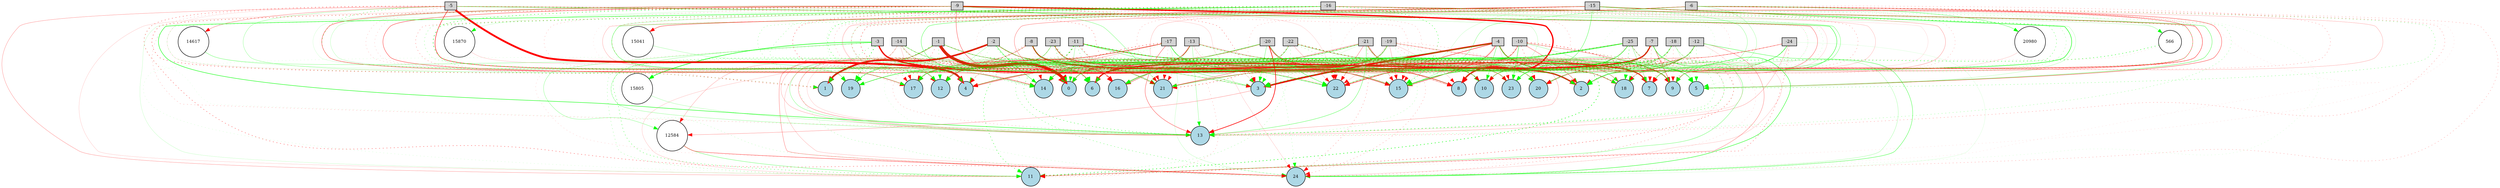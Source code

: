 digraph {
	node [fontsize=9 height=0.2 shape=circle width=0.2]
	-1 [fillcolor=lightgray shape=box style=filled]
	-2 [fillcolor=lightgray shape=box style=filled]
	-3 [fillcolor=lightgray shape=box style=filled]
	-4 [fillcolor=lightgray shape=box style=filled]
	-5 [fillcolor=lightgray shape=box style=filled]
	-6 [fillcolor=lightgray shape=box style=filled]
	-7 [fillcolor=lightgray shape=box style=filled]
	-8 [fillcolor=lightgray shape=box style=filled]
	-9 [fillcolor=lightgray shape=box style=filled]
	-10 [fillcolor=lightgray shape=box style=filled]
	-11 [fillcolor=lightgray shape=box style=filled]
	-12 [fillcolor=lightgray shape=box style=filled]
	-13 [fillcolor=lightgray shape=box style=filled]
	-14 [fillcolor=lightgray shape=box style=filled]
	-15 [fillcolor=lightgray shape=box style=filled]
	-16 [fillcolor=lightgray shape=box style=filled]
	-17 [fillcolor=lightgray shape=box style=filled]
	-18 [fillcolor=lightgray shape=box style=filled]
	-19 [fillcolor=lightgray shape=box style=filled]
	-20 [fillcolor=lightgray shape=box style=filled]
	-21 [fillcolor=lightgray shape=box style=filled]
	-22 [fillcolor=lightgray shape=box style=filled]
	-23 [fillcolor=lightgray shape=box style=filled]
	-24 [fillcolor=lightgray shape=box style=filled]
	-25 [fillcolor=lightgray shape=box style=filled]
	0 [fillcolor=lightblue style=filled]
	1 [fillcolor=lightblue style=filled]
	2 [fillcolor=lightblue style=filled]
	3 [fillcolor=lightblue style=filled]
	4 [fillcolor=lightblue style=filled]
	5 [fillcolor=lightblue style=filled]
	6 [fillcolor=lightblue style=filled]
	7 [fillcolor=lightblue style=filled]
	8 [fillcolor=lightblue style=filled]
	9 [fillcolor=lightblue style=filled]
	10 [fillcolor=lightblue style=filled]
	11 [fillcolor=lightblue style=filled]
	12 [fillcolor=lightblue style=filled]
	13 [fillcolor=lightblue style=filled]
	14 [fillcolor=lightblue style=filled]
	15 [fillcolor=lightblue style=filled]
	16 [fillcolor=lightblue style=filled]
	17 [fillcolor=lightblue style=filled]
	18 [fillcolor=lightblue style=filled]
	19 [fillcolor=lightblue style=filled]
	20 [fillcolor=lightblue style=filled]
	21 [fillcolor=lightblue style=filled]
	22 [fillcolor=lightblue style=filled]
	23 [fillcolor=lightblue style=filled]
	24 [fillcolor=lightblue style=filled]
	14617 [fillcolor=white style=filled]
	12584 [fillcolor=white style=filled]
	566 [fillcolor=white style=filled]
	15805 [fillcolor=white style=filled]
	15041 [fillcolor=white style=filled]
	20980 [fillcolor=white style=filled]
	15870 [fillcolor=white style=filled]
	-1 -> 0 [color=red penwidth=6.1 style=solid]
	-1 -> 1 [color=green penwidth=0.433939101528648 style=solid]
	-1 -> 3 [color=green penwidth=0.15453987027798688 style=solid]
	-1 -> 4 [color=red penwidth=0.332215933905765 style=solid]
	-1 -> 5 [color=green penwidth=0.29161696846141033 style=dotted]
	-1 -> 6 [color=green penwidth=0.5944533674322547 style=solid]
	-1 -> 7 [color=red penwidth=0.1569971817014933 style=dotted]
	-1 -> 8 [color=green penwidth=0.545632000282024 style=solid]
	-1 -> 10 [color=green penwidth=0.153612384805225 style=dotted]
	-1 -> 11 [color=green penwidth=0.3374758619982004 style=dotted]
	-1 -> 12 [color=green penwidth=0.47844393080443903 style=dotted]
	-1 -> 13 [color=green penwidth=0.3662077819852312 style=solid]
	-1 -> 14 [color=green penwidth=0.41733554635073244 style=dotted]
	-1 -> 15 [color=red penwidth=0.16351330756012283 style=solid]
	-1 -> 16 [color=red penwidth=0.3889166962676227 style=dotted]
	-1 -> 17 [color=red penwidth=0.4727024640188241 style=dotted]
	-1 -> 19 [color=green penwidth=0.9235466103020655 style=dotted]
	-1 -> 20 [color=red penwidth=0.11274895637388294 style=dotted]
	-1 -> 21 [color=red penwidth=0.2918855914825529 style=dotted]
	-1 -> 22 [color=red penwidth=0.11231206143905073 style=solid]
	-1 -> 23 [color=green penwidth=0.9340956892945421 style=dotted]
	-1 -> 24 [color=red penwidth=0.41354698007687984 style=solid]
	-2 -> 0 [color=green penwidth=0.21379037751729085 style=dotted]
	-2 -> 1 [color=red penwidth=3.4548892739288677 style=solid]
	-2 -> 2 [color=red penwidth=0.30616566768849585 style=solid]
	-2 -> 3 [color=green penwidth=0.20095978736307546 style=solid]
	-2 -> 4 [color=green penwidth=0.25553636203442537 style=dotted]
	-2 -> 5 [color=green penwidth=0.2721444380523957 style=dotted]
	-2 -> 6 [color=green penwidth=0.3803263646373076 style=dotted]
	-2 -> 7 [color=green penwidth=0.6487095762231064 style=dotted]
	-2 -> 8 [color=green penwidth=0.6764309670858192 style=solid]
	-2 -> 9 [color=red penwidth=0.8664096520909369 style=dotted]
	-2 -> 10 [color=green penwidth=0.40855855863245216 style=dotted]
	-2 -> 11 [color=green penwidth=0.6377062236881368 style=dotted]
	-2 -> 12 [color=green penwidth=0.2724926998441889 style=solid]
	-2 -> 13 [color=red penwidth=0.37313039110219415 style=solid]
	-2 -> 14 [color=green penwidth=0.6299533538127078 style=solid]
	-2 -> 15 [color=red penwidth=0.1046696516150612 style=solid]
	-2 -> 16 [color=green penwidth=0.36451595071349374 style=dotted]
	-2 -> 17 [color=green penwidth=0.39861359214428993 style=dotted]
	-2 -> 19 [color=green penwidth=0.2117302860741385 style=solid]
	-2 -> 20 [color=red penwidth=0.2195730225651097 style=dotted]
	-2 -> 21 [color=green penwidth=0.2946424667699322 style=solid]
	-2 -> 22 [color=green penwidth=0.2190690851641411 style=solid]
	-2 -> 23 [color=red penwidth=0.3955288793161291 style=solid]
	-2 -> 24 [color=red penwidth=0.21766126322668225 style=solid]
	-3 -> 0 [color=red penwidth=0.1591995779690374 style=solid]
	-3 -> 1 [color=green penwidth=0.5059750458652126 style=dotted]
	-3 -> 2 [color=red penwidth=2.7823286258101323 style=solid]
	-3 -> 3 [color=red penwidth=0.23489758817225265 style=dotted]
	-3 -> 4 [color=red penwidth=0.10651283225976609 style=solid]
	-3 -> 6 [color=red penwidth=0.256541070346668 style=dotted]
	-3 -> 7 [color=green penwidth=0.16731225560202334 style=solid]
	-3 -> 9 [color=red penwidth=0.1467848749722643 style=solid]
	-3 -> 10 [color=red penwidth=1.2627087489520095 style=dotted]
	-3 -> 11 [color=green penwidth=0.1387318955490442 style=dotted]
	-3 -> 12 [color=red penwidth=0.22115004407430486 style=solid]
	-3 -> 13 [color=green penwidth=0.32097140288440396 style=solid]
	-3 -> 14 [color=green penwidth=0.13576979864301647 style=solid]
	-3 -> 15 [color=red penwidth=0.5636281772033136 style=solid]
	-3 -> 16 [color=green penwidth=0.42496859082189187 style=dotted]
	-3 -> 17 [color=red penwidth=0.2364725516898516 style=dotted]
	-3 -> 18 [color=red penwidth=0.45119881581103827 style=dotted]
	-3 -> 19 [color=green penwidth=1.244786396369319 style=dotted]
	-3 -> 20 [color=red penwidth=0.28840188348243967 style=solid]
	-3 -> 21 [color=green penwidth=0.31535739305810695 style=dotted]
	-3 -> 22 [color=red penwidth=0.3545473285459093 style=dotted]
	-3 -> 23 [color=red penwidth=0.4762928494347981 style=dotted]
	-3 -> 24 [color=red penwidth=0.1694168022662601 style=dotted]
	-4 -> 0 [color=red penwidth=0.3399336136946237 style=dotted]
	-4 -> 1 [color=green penwidth=0.11077597377255205 style=dotted]
	-4 -> 2 [color=green penwidth=0.39494300465666876 style=dotted]
	-4 -> 3 [color=red penwidth=3.268385974770976 style=solid]
	-4 -> 4 [color=green penwidth=0.5158273168400269 style=solid]
	-4 -> 5 [color=red penwidth=0.1137250410205497 style=dotted]
	-4 -> 6 [color=green penwidth=0.15022576889029393 style=dotted]
	-4 -> 7 [color=green penwidth=0.12436653926367472 style=solid]
	-4 -> 8 [color=red penwidth=0.23891945912874665 style=solid]
	-4 -> 9 [color=green penwidth=1.4064852425338694 style=solid]
	-4 -> 10 [color=green penwidth=0.5186593252169743 style=solid]
	-4 -> 11 [color=green penwidth=1.1879982159200069 style=dotted]
	-4 -> 12 [color=red penwidth=0.3477849230658976 style=dotted]
	-4 -> 13 [color=red penwidth=0.28629767926386895 style=solid]
	-4 -> 15 [color=red penwidth=0.741466544072158 style=solid]
	-4 -> 18 [color=red penwidth=0.3831178719696283 style=solid]
	-4 -> 19 [color=red penwidth=0.5148433295290633 style=dotted]
	-4 -> 20 [color=green penwidth=0.26545198935418335 style=dotted]
	-4 -> 21 [color=green penwidth=0.3204423643766402 style=solid]
	-4 -> 22 [color=red penwidth=0.8059281689510616 style=solid]
	-4 -> 23 [color=red penwidth=0.1802045239026861 style=solid]
	-5 -> 0 [color=red penwidth=0.22698534042656673 style=dotted]
	-5 -> 2 [color=red penwidth=0.4799725619287567 style=solid]
	-5 -> 3 [color=red penwidth=0.16233460981687553 style=solid]
	-5 -> 4 [color=red penwidth=3.9824065453038524 style=solid]
	-5 -> 6 [color=red penwidth=0.9208258042164754 style=solid]
	-5 -> 7 [color=green penwidth=0.7437201390184328 style=solid]
	-5 -> 8 [color=green penwidth=0.20815482715057537 style=solid]
	-5 -> 10 [color=green penwidth=0.20747693775219062 style=dotted]
	-5 -> 11 [color=red penwidth=0.3136224640529191 style=solid]
	-5 -> 12 [color=green penwidth=0.6251959733935397 style=dotted]
	-5 -> 13 [color=red penwidth=0.26609703797044026 style=dotted]
	-5 -> 14 [color=red penwidth=0.20824428373400178 style=dotted]
	-5 -> 15 [color=red penwidth=0.29661286456490976 style=dotted]
	-5 -> 17 [color=green penwidth=0.30808036626859414 style=solid]
	-5 -> 18 [color=red penwidth=0.15881954413202498 style=solid]
	-5 -> 19 [color=red penwidth=0.10485047446623823 style=solid]
	-5 -> 20 [color=green penwidth=0.3166795268593009 style=dotted]
	-5 -> 21 [color=red penwidth=0.5011981781833724 style=dotted]
	-5 -> 24 [color=red penwidth=0.630338949014347 style=dotted]
	-6 -> 0 [color=green penwidth=0.10676590276246567 style=dotted]
	-6 -> 1 [color=red penwidth=0.4111151938786317 style=dotted]
	-6 -> 2 [color=red penwidth=0.5384587494779512 style=solid]
	-6 -> 4 [color=red penwidth=0.6915750106137817 style=dotted]
	-6 -> 5 [color=green penwidth=0.44829887654262535 style=dotted]
	-6 -> 6 [color=green penwidth=0.5433814250039657 style=solid]
	-6 -> 7 [color=red penwidth=0.34988373029487163 style=dotted]
	-6 -> 8 [color=green penwidth=0.1495242885176018 style=dotted]
	-6 -> 9 [color=red penwidth=0.24547269307754946 style=solid]
	-6 -> 10 [color=green penwidth=0.2577466319094751 style=solid]
	-6 -> 11 [color=red penwidth=0.12144828091306653 style=dotted]
	-6 -> 12 [color=red penwidth=0.19165934771099322 style=solid]
	-6 -> 13 [color=red penwidth=0.3575679226919276 style=dotted]
	-6 -> 15 [color=green penwidth=0.36088126256337927 style=solid]
	-6 -> 16 [color=red penwidth=0.42148803566027715 style=solid]
	-6 -> 17 [color=red penwidth=0.3061529522767853 style=dotted]
	-6 -> 18 [color=red penwidth=0.5049447804483206 style=dotted]
	-6 -> 19 [color=green penwidth=0.25354513020318664 style=dotted]
	-6 -> 20 [color=red penwidth=0.2638014135193121 style=dotted]
	-6 -> 21 [color=red penwidth=0.21330970914003888 style=solid]
	-6 -> 24 [color=red penwidth=0.3185404767275912 style=dotted]
	-7 -> 0 [color=green penwidth=0.26088627503828443 style=dotted]
	-7 -> 2 [color=green penwidth=0.23641412648350915 style=dotted]
	-7 -> 3 [color=green penwidth=0.4984644275778788 style=dotted]
	-7 -> 5 [color=green penwidth=0.19003797110412343 style=dotted]
	-7 -> 6 [color=red penwidth=2.5653148125408287 style=solid]
	-7 -> 7 [color=red penwidth=0.3501848642412497 style=dotted]
	-7 -> 8 [color=red penwidth=0.17125105364505533 style=dotted]
	-7 -> 9 [color=red penwidth=0.6709487581483005 style=solid]
	-7 -> 10 [color=green penwidth=0.46935638410211644 style=dotted]
	-7 -> 11 [color=green penwidth=0.4370179019999013 style=solid]
	-7 -> 12 [color=green penwidth=0.47929685715188985 style=solid]
	-7 -> 14 [color=green penwidth=0.3595617501117845 style=dotted]
	-7 -> 15 [color=green penwidth=0.6054041949499186 style=solid]
	-7 -> 16 [color=red penwidth=0.8099493632634702 style=solid]
	-7 -> 17 [color=green penwidth=0.3192489339614869 style=solid]
	-7 -> 18 [color=green penwidth=0.3393090741741188 style=dotted]
	-7 -> 20 [color=red penwidth=0.41311171867488616 style=dotted]
	-7 -> 21 [color=green penwidth=0.15665711273934524 style=solid]
	-7 -> 23 [color=red penwidth=0.43610995793357 style=solid]
	-7 -> 24 [color=green penwidth=0.7737905293713654 style=solid]
	-8 -> 0 [color=green penwidth=0.10309736712998706 style=dotted]
	-8 -> 1 [color=red penwidth=0.8654761340113833 style=dotted]
	-8 -> 2 [color=green penwidth=0.2631188608301993 style=solid]
	-8 -> 3 [color=green penwidth=0.2525831889348407 style=dotted]
	-8 -> 4 [color=red penwidth=0.36781703873775207 style=dotted]
	-8 -> 6 [color=red penwidth=0.1135539657394002 style=dotted]
	-8 -> 7 [color=red penwidth=2.1370562474209653 style=solid]
	-8 -> 8 [color=green penwidth=0.15758873196188578 style=dotted]
	-8 -> 9 [color=green penwidth=0.14979481040428583 style=dotted]
	-8 -> 11 [color=red penwidth=0.18148060408061206 style=solid]
	-8 -> 12 [color=green penwidth=0.20240302986184577 style=dotted]
	-8 -> 13 [color=red penwidth=0.16119762169307392 style=solid]
	-8 -> 14 [color=red penwidth=0.18142867692762105 style=dotted]
	-8 -> 15 [color=green penwidth=0.2609959156503505 style=solid]
	-8 -> 16 [color=green penwidth=0.25412313858693836 style=dotted]
	-8 -> 17 [color=red penwidth=0.18474107450492072 style=solid]
	-8 -> 18 [color=green penwidth=0.29341716580139376 style=solid]
	-8 -> 19 [color=red penwidth=0.17202551664659416 style=dotted]
	-8 -> 20 [color=green penwidth=0.2432845368439446 style=solid]
	-8 -> 21 [color=green penwidth=0.2931715173021373 style=dotted]
	-8 -> 22 [color=red penwidth=0.15722159050066226 style=solid]
	-8 -> 23 [color=green penwidth=0.37952327033489885 style=solid]
	-8 -> 24 [color=green penwidth=0.31156547162551573 style=dotted]
	-9 -> 0 [color=green penwidth=0.9664649624333908 style=dotted]
	-9 -> 1 [color=red penwidth=0.7338496036785833 style=dotted]
	-9 -> 3 [color=red penwidth=0.5441275287742899 style=dotted]
	-9 -> 4 [color=red penwidth=0.26143594322122476 style=dotted]
	-9 -> 5 [color=green penwidth=0.2130990814409579 style=solid]
	-9 -> 6 [color=green penwidth=0.14358633609071003 style=dotted]
	-9 -> 7 [color=green penwidth=0.419184836865267 style=dotted]
	-9 -> 8 [color=red penwidth=2.7011245821204266 style=solid]
	-9 -> 9 [color=green penwidth=0.18707000717102243 style=dotted]
	-9 -> 11 [color=red penwidth=0.1570224889107057 style=solid]
	-9 -> 12 [color=green penwidth=0.20329357432847245 style=solid]
	-9 -> 13 [color=green penwidth=0.10363418067504859 style=dotted]
	-9 -> 14 [color=red penwidth=0.6244633950861825 style=solid]
	-9 -> 15 [color=red penwidth=0.26465604050239333 style=dotted]
	-9 -> 16 [color=red penwidth=0.5667938695583716 style=solid]
	-9 -> 17 [color=red penwidth=0.6139895940757459 style=solid]
	-9 -> 18 [color=red penwidth=0.11934558839968652 style=solid]
	-9 -> 19 [color=green penwidth=0.1198483513632322 style=solid]
	-9 -> 20 [color=green penwidth=0.4158772870315065 style=solid]
	-9 -> 21 [color=green penwidth=0.39158570713211627 style=solid]
	-9 -> 22 [color=red penwidth=0.1380980757047174 style=solid]
	-9 -> 23 [color=red penwidth=0.17500701816241598 style=dotted]
	-10 -> 0 [color=green penwidth=0.37188451873299155 style=dotted]
	-10 -> 2 [color=red penwidth=0.4859664773994896 style=solid]
	-10 -> 3 [color=green penwidth=0.12314251616805248 style=solid]
	-10 -> 4 [color=red penwidth=0.4083890694610557 style=solid]
	-10 -> 6 [color=green penwidth=0.46268308000500524 style=dotted]
	-10 -> 7 [color=red penwidth=0.9830669021392416 style=dotted]
	-10 -> 8 [color=red penwidth=0.24709979604305254 style=dotted]
	-10 -> 9 [color=red penwidth=0.4430580061810978 style=solid]
	-10 -> 10 [color=red penwidth=0.26195305982566053 style=dotted]
	-10 -> 12 [color=red penwidth=0.11556991637768772 style=solid]
	-10 -> 13 [color=green penwidth=0.4850801903237367 style=dotted]
	-10 -> 15 [color=red penwidth=0.12987948917975914 style=dotted]
	-10 -> 16 [color=green penwidth=0.15059605487861255 style=solid]
	-10 -> 18 [color=green penwidth=0.300786504949975 style=solid]
	-10 -> 19 [color=green penwidth=0.3275770983575065 style=dotted]
	-10 -> 20 [color=red penwidth=0.5520535489035469 style=dotted]
	-10 -> 21 [color=red penwidth=0.4696116326180877 style=solid]
	-10 -> 22 [color=red penwidth=0.6347801711067577 style=dotted]
	-10 -> 23 [color=green penwidth=0.6676349040638397 style=solid]
	-10 -> 24 [color=red penwidth=0.3694657259676164 style=dotted]
	-11 -> 0 [color=green penwidth=0.3340499786346245 style=solid]
	-11 -> 1 [color=red penwidth=0.4737937073262207 style=dotted]
	-11 -> 2 [color=red penwidth=0.15698505974658372 style=dotted]
	-11 -> 3 [color=green penwidth=0.45073128087301306 style=solid]
	-11 -> 4 [color=green penwidth=0.3694881958702607 style=dotted]
	-11 -> 5 [color=green penwidth=0.7318138155729615 style=solid]
	-11 -> 6 [color=green penwidth=0.601391623878076 style=dotted]
	-11 -> 7 [color=green penwidth=0.8149150881908233 style=solid]
	-11 -> 8 [color=red penwidth=0.33145684656114816 style=dotted]
	-11 -> 9 [color=green penwidth=0.30781863232054374 style=dotted]
	-11 -> 11 [color=green penwidth=0.7739292598889239 style=dotted]
	-11 -> 12 [color=green penwidth=0.13165352309023043 style=solid]
	-11 -> 13 [color=green penwidth=0.7327522866359003 style=dotted]
	-11 -> 14 [color=green penwidth=0.5185857505832334 style=dotted]
	-11 -> 15 [color=green penwidth=0.46074605172327354 style=solid]
	-11 -> 16 [color=red penwidth=0.9313376739666843 style=dotted]
	-11 -> 17 [color=red penwidth=0.19167529105576797 style=dotted]
	-11 -> 18 [color=red penwidth=1.2899407704495 style=dotted]
	-11 -> 19 [color=red penwidth=0.10745564807985566 style=dotted]
	-11 -> 20 [color=green penwidth=0.1951784439809689 style=dotted]
	-11 -> 21 [color=green penwidth=0.18650887896149998 style=solid]
	-11 -> 22 [color=green penwidth=0.4740475361711667 style=dotted]
	-11 -> 23 [color=red penwidth=0.5676675578257204 style=dotted]
	-11 -> 24 [color=green penwidth=0.5193648188524547 style=dotted]
	-12 -> 0 [color=red penwidth=0.876057136200101 style=dotted]
	-12 -> 2 [color=red penwidth=0.11140751538395044 style=solid]
	-12 -> 3 [color=red penwidth=0.383650776381269 style=dotted]
	-12 -> 5 [color=green penwidth=0.3842179282861322 style=dotted]
	-12 -> 6 [color=red penwidth=0.18294291379844374 style=solid]
	-12 -> 7 [color=red penwidth=0.15614288548960886 style=dotted]
	-12 -> 8 [color=red penwidth=0.34743889444827836 style=solid]
	-12 -> 9 [color=green penwidth=0.6686146508564089 style=dotted]
	-12 -> 10 [color=red penwidth=0.7310062650101963 style=solid]
	-12 -> 11 [color=red penwidth=0.3766932271516885 style=solid]
	-12 -> 12 [color=green penwidth=0.3180179830864909 style=solid]
	-12 -> 13 [color=red penwidth=0.1468493281938628 style=solid]
	-12 -> 14 [color=green penwidth=0.13787045201369647 style=dotted]
	-12 -> 15 [color=green penwidth=0.10682387219348206 style=dotted]
	-12 -> 16 [color=red penwidth=0.27050451807686327 style=dotted]
	-12 -> 17 [color=green penwidth=0.384866848015742 style=dotted]
	-12 -> 18 [color=green penwidth=0.31918820136890225 style=dotted]
	-12 -> 20 [color=green penwidth=0.49634640575719013 style=solid]
	-12 -> 21 [color=red penwidth=0.24195577072597416 style=solid]
	-12 -> 22 [color=green penwidth=0.5438073167905052 style=solid]
	-12 -> 23 [color=red penwidth=0.16364771926077631 style=dotted]
	-12 -> 24 [color=green penwidth=0.5860037707749168 style=solid]
	-13 -> 0 [color=red penwidth=0.4521684882032916 style=solid]
	-13 -> 1 [color=red penwidth=0.29296504534454676 style=dotted]
	-13 -> 2 [color=green penwidth=0.22443417914833444 style=dotted]
	-13 -> 3 [color=green penwidth=0.20728469518803672 style=dotted]
	-13 -> 4 [color=red penwidth=0.44171513326783496 style=solid]
	-13 -> 5 [color=red penwidth=0.19922074992326183 style=dotted]
	-13 -> 6 [color=red penwidth=0.4999263285391826 style=solid]
	-13 -> 7 [color=red penwidth=0.3709293864769777 style=dotted]
	-13 -> 8 [color=green penwidth=0.12803957814047817 style=dotted]
	-13 -> 9 [color=green penwidth=0.47067966825060226 style=dotted]
	-13 -> 10 [color=red penwidth=0.5671939544411094 style=dotted]
	-13 -> 11 [color=red penwidth=0.27395834593434465 style=dotted]
	-13 -> 12 [color=green penwidth=0.3556296479286739 style=dotted]
	-13 -> 13 [color=green penwidth=0.3197348349096799 style=solid]
	-13 -> 14 [color=green penwidth=0.23832884724589523 style=solid]
	-13 -> 15 [color=red penwidth=0.26003650883248086 style=solid]
	-13 -> 16 [color=red penwidth=0.5312576209837271 style=solid]
	-13 -> 17 [color=green penwidth=0.17058125046570363 style=solid]
	-13 -> 18 [color=green penwidth=0.433334135492088 style=solid]
	-13 -> 19 [color=green penwidth=0.1419373040498409 style=dotted]
	-13 -> 20 [color=red penwidth=0.4670667028787677 style=dotted]
	-13 -> 21 [color=red penwidth=0.17956536026198894 style=solid]
	-13 -> 22 [color=red penwidth=0.17037211733282753 style=dotted]
	-13 -> 23 [color=red penwidth=0.22722986193270234 style=dotted]
	-13 -> 24 [color=red penwidth=0.17126829350884254 style=solid]
	-14 -> 0 [color=green penwidth=0.32945751864570505 style=dotted]
	-14 -> 1 [color=red penwidth=0.305464744663944 style=dotted]
	-14 -> 2 [color=red penwidth=0.11140605093997172 style=dotted]
	-14 -> 3 [color=green penwidth=0.7243569099803236 style=dotted]
	-14 -> 4 [color=red penwidth=0.15662898825064267 style=solid]
	-14 -> 6 [color=red penwidth=0.5774968466062278 style=dotted]
	-14 -> 8 [color=red penwidth=0.1494615128631406 style=solid]
	-14 -> 10 [color=green penwidth=0.34241025424145355 style=solid]
	-14 -> 12 [color=red penwidth=0.11836664794431453 style=solid]
	-14 -> 13 [color=red penwidth=0.2592892899973728 style=solid]
	-14 -> 14 [color=green penwidth=0.22093524820215574 style=solid]
	-14 -> 16 [color=red penwidth=0.36938775113674116 style=dotted]
	-14 -> 17 [color=red penwidth=0.20862992407280184 style=solid]
	-14 -> 18 [color=red penwidth=0.18928210332582457 style=dotted]
	-14 -> 20 [color=green penwidth=0.30441547662551627 style=dotted]
	-14 -> 21 [color=green penwidth=0.1824502363673366 style=solid]
	-14 -> 24 [color=green penwidth=0.22790172552812024 style=dotted]
	-15 -> 0 [color=green penwidth=0.13803693329831815 style=solid]
	-15 -> 2 [color=green penwidth=0.9681629421730591 style=solid]
	-15 -> 3 [color=red penwidth=0.25314280130180733 style=dotted]
	-15 -> 4 [color=green penwidth=0.3768553855176302 style=dotted]
	-15 -> 5 [color=red penwidth=0.5993126360789467 style=solid]
	-15 -> 6 [color=red penwidth=0.7539799764166223 style=dotted]
	-15 -> 7 [color=red penwidth=0.2048103239828562 style=dotted]
	-15 -> 8 [color=green penwidth=0.5494484564577602 style=solid]
	-15 -> 9 [color=red penwidth=0.11692461972030017 style=dotted]
	-15 -> 10 [color=green penwidth=0.3221775024293675 style=solid]
	-15 -> 12 [color=green penwidth=0.4104789045807691 style=solid]
	-15 -> 13 [color=green penwidth=0.3558520417314337 style=dotted]
	-15 -> 14 [color=red penwidth=0.1350322539707992 style=solid]
	-15 -> 15 [color=green penwidth=0.15254488401777114 style=solid]
	-15 -> 17 [color=red penwidth=0.2541166340586839 style=solid]
	-15 -> 18 [color=red penwidth=0.2905070461056162 style=solid]
	-15 -> 19 [color=red penwidth=0.10912255824982806 style=dotted]
	-15 -> 20 [color=red penwidth=0.30761360140223326 style=solid]
	-15 -> 22 [color=red penwidth=0.17722744470026247 style=dotted]
	-15 -> 23 [color=red penwidth=0.3681215167824883 style=dotted]
	-15 -> 24 [color=green penwidth=0.14315156430139697 style=dotted]
	-16 -> 0 [color=red penwidth=0.6460501564359922 style=dotted]
	-16 -> 1 [color=green penwidth=0.33322044611502777 style=dotted]
	-16 -> 2 [color=green penwidth=0.3009486580036572 style=dotted]
	-16 -> 4 [color=green penwidth=0.31881540374413064 style=solid]
	-16 -> 5 [color=green penwidth=0.5337206729113712 style=solid]
	-16 -> 6 [color=green penwidth=0.7624299083386358 style=dotted]
	-16 -> 7 [color=green penwidth=0.6201273625821027 style=dotted]
	-16 -> 8 [color=red penwidth=0.29259508023765923 style=dotted]
	-16 -> 9 [color=red penwidth=0.6559104058721695 style=solid]
	-16 -> 10 [color=red penwidth=0.19091879331397404 style=dotted]
	-16 -> 11 [color=green penwidth=0.15799868526546337 style=solid]
	-16 -> 12 [color=green penwidth=0.48146082478722096 style=dotted]
	-16 -> 13 [color=green penwidth=0.8859322905669367 style=solid]
	-16 -> 14 [color=green penwidth=0.36702052784104056 style=dotted]
	-16 -> 15 [color=green penwidth=0.7334703823786949 style=dotted]
	-16 -> 16 [color=red penwidth=0.20243716856219862 style=dotted]
	-16 -> 17 [color=green penwidth=0.41575731696737106 style=dotted]
	-16 -> 18 [color=green penwidth=0.21909820625428855 style=dotted]
	-16 -> 19 [color=red penwidth=0.4159905870961974 style=dotted]
	-16 -> 20 [color=red penwidth=0.20827978016228138 style=solid]
	-16 -> 21 [color=red penwidth=0.29247933256293446 style=dotted]
	-16 -> 22 [color=red penwidth=0.11695364969445943 style=dotted]
	-16 -> 23 [color=green penwidth=0.20727802973619913 style=dotted]
	-16 -> 24 [color=red penwidth=0.10106647870705569 style=dotted]
	-17 -> 0 [color=green penwidth=0.33691789883624185 style=dotted]
	-17 -> 1 [color=green penwidth=0.24345264479824286 style=dotted]
	-17 -> 4 [color=red penwidth=0.3371016441603943 style=solid]
	-17 -> 5 [color=green penwidth=0.2084069317232438 style=solid]
	-17 -> 6 [color=green penwidth=0.2042378140156618 style=dotted]
	-17 -> 8 [color=green penwidth=0.4573554941610505 style=solid]
	-17 -> 9 [color=red penwidth=0.32684628463715604 style=dotted]
	-17 -> 10 [color=red penwidth=0.15272406410530898 style=dotted]
	-17 -> 12 [color=red penwidth=0.5236872756534566 style=dotted]
	-17 -> 13 [color=red penwidth=0.5449099969603055 style=solid]
	-17 -> 14 [color=red penwidth=0.8579590498470842 style=dotted]
	-17 -> 15 [color=red penwidth=0.25631799504486547 style=dotted]
	-17 -> 17 [color=red penwidth=0.836704043198999 style=solid]
	-17 -> 18 [color=green penwidth=0.2682549267897836 style=dotted]
	-17 -> 19 [color=green penwidth=0.3374995438605315 style=dotted]
	-17 -> 20 [color=green penwidth=0.2951195586285226 style=solid]
	-17 -> 21 [color=red penwidth=0.24852948482862589 style=dotted]
	-17 -> 22 [color=green penwidth=0.5100698176993894 style=solid]
	-17 -> 23 [color=green penwidth=0.2839801088266164 style=dotted]
	-17 -> 24 [color=green penwidth=0.1734150733659761 style=solid]
	-18 -> 0 [color=red penwidth=0.8350610470177465 style=dotted]
	-18 -> 2 [color=green penwidth=0.10664178874820898 style=solid]
	-18 -> 3 [color=green penwidth=1.248527623225459 style=dotted]
	-18 -> 4 [color=red penwidth=0.5228079000819114 style=dotted]
	-18 -> 5 [color=green penwidth=0.161717330436357 style=solid]
	-18 -> 7 [color=red penwidth=0.5103086593835655 style=dotted]
	-18 -> 8 [color=red penwidth=0.3491246955123167 style=dotted]
	-18 -> 9 [color=red penwidth=0.30243263824660527 style=dotted]
	-18 -> 10 [color=green penwidth=0.4486910813691254 style=solid]
	-18 -> 11 [color=red penwidth=0.1672305575029036 style=dotted]
	-18 -> 12 [color=green penwidth=0.1374069022882351 style=solid]
	-18 -> 13 [color=green penwidth=0.14238234002907035 style=dotted]
	-18 -> 14 [color=green penwidth=0.28552037105568395 style=solid]
	-18 -> 15 [color=red penwidth=0.39270932018369875 style=dotted]
	-18 -> 16 [color=green penwidth=0.45373267431575426 style=dotted]
	-18 -> 17 [color=green penwidth=0.28533431802869474 style=dotted]
	-18 -> 18 [color=green penwidth=0.28688018807653815 style=dotted]
	-18 -> 20 [color=green penwidth=0.5913085754461849 style=dotted]
	-18 -> 21 [color=green penwidth=0.19488333282829606 style=dotted]
	-18 -> 22 [color=green penwidth=0.4345078356754898 style=dotted]
	-18 -> 23 [color=red penwidth=0.35495674420651235 style=dotted]
	-18 -> 24 [color=green penwidth=0.2612973727833746 style=solid]
	-19 -> 0 [color=red penwidth=0.6266748653383838 style=solid]
	-19 -> 2 [color=red penwidth=0.1291494150049422 style=dotted]
	-19 -> 3 [color=green penwidth=0.5007512913209682 style=dotted]
	-19 -> 4 [color=green penwidth=0.41113924445624417 style=solid]
	-19 -> 5 [color=red penwidth=0.4206150091659968 style=dotted]
	-19 -> 6 [color=red penwidth=0.7305741166353354 style=solid]
	-19 -> 8 [color=red penwidth=0.17370763262439914 style=solid]
	-19 -> 9 [color=red penwidth=0.24138505769065152 style=solid]
	-19 -> 10 [color=green penwidth=0.32009963032394073 style=dotted]
	-19 -> 12 [color=green penwidth=0.260745930201723 style=solid]
	-19 -> 13 [color=green penwidth=0.2754396754528352 style=dotted]
	-19 -> 14 [color=red penwidth=0.3102968905143104 style=solid]
	-19 -> 15 [color=red penwidth=0.2814517635331386 style=solid]
	-19 -> 16 [color=red penwidth=0.32813796545388607 style=solid]
	-19 -> 17 [color=green penwidth=0.24178484189392244 style=dotted]
	-19 -> 18 [color=red penwidth=0.17630616114685055 style=solid]
	-19 -> 19 [color=green penwidth=0.5713498686182525 style=solid]
	-19 -> 20 [color=red penwidth=0.31907351466625933 style=dotted]
	-19 -> 21 [color=green penwidth=0.10949396103307102 style=solid]
	-19 -> 22 [color=red penwidth=0.1934012791613703 style=solid]
	-19 -> 23 [color=green penwidth=0.20241981061135786 style=dotted]
	-19 -> 24 [color=red penwidth=0.3269154221675503 style=dotted]
	-20 -> 0 [color=green penwidth=0.3683462108332862 style=solid]
	-20 -> 1 [color=red penwidth=0.1605041395650129 style=dotted]
	-20 -> 2 [color=red penwidth=0.1516945999637595 style=solid]
	-20 -> 3 [color=green penwidth=0.44736878172428884 style=solid]
	-20 -> 4 [color=red penwidth=0.18869268166123415 style=solid]
	-20 -> 5 [color=green penwidth=0.32177646890738376 style=solid]
	-20 -> 6 [color=red penwidth=0.14612141000450884 style=dotted]
	-20 -> 7 [color=red penwidth=0.3241269961508745 style=solid]
	-20 -> 10 [color=red penwidth=0.19495906133855895 style=dotted]
	-20 -> 12 [color=red penwidth=0.44091698422836656 style=solid]
	-20 -> 13 [color=red penwidth=1.276983853311029 style=solid]
	-20 -> 14 [color=green penwidth=0.5481199266397786 style=dotted]
	-20 -> 15 [color=red penwidth=0.43878817864167285 style=solid]
	-20 -> 16 [color=green penwidth=0.2827160698204684 style=solid]
	-20 -> 17 [color=green penwidth=0.1362906563517005 style=solid]
	-20 -> 18 [color=red penwidth=0.41757368846617715 style=dotted]
	-20 -> 20 [color=red penwidth=0.6527160400552098 style=solid]
	-20 -> 22 [color=green penwidth=0.5818478175714983 style=solid]
	-20 -> 24 [color=green penwidth=0.25829049545691984 style=dotted]
	-21 -> 0 [color=red penwidth=0.419851179398262 style=dotted]
	-21 -> 1 [color=green penwidth=0.2168962568060723 style=solid]
	-21 -> 2 [color=green penwidth=0.7574946551916844 style=dotted]
	-21 -> 3 [color=green penwidth=0.12465898720830253 style=solid]
	-21 -> 4 [color=red penwidth=0.16181650537353945 style=dotted]
	-21 -> 5 [color=green penwidth=0.23132039178732142 style=solid]
	-21 -> 6 [color=green penwidth=0.11580404522834871 style=dotted]
	-21 -> 7 [color=red penwidth=0.40997008624550624 style=solid]
	-21 -> 8 [color=red penwidth=0.3397414263753709 style=solid]
	-21 -> 9 [color=red penwidth=0.4015703800812338 style=dotted]
	-21 -> 10 [color=green penwidth=0.3700321736034624 style=solid]
	-21 -> 12 [color=red penwidth=0.2929965604395546 style=dotted]
	-21 -> 13 [color=green penwidth=0.5057653406086408 style=solid]
	-21 -> 14 [color=green penwidth=0.18348260966901836 style=solid]
	-21 -> 15 [color=red penwidth=0.3467882561108363 style=solid]
	-21 -> 16 [color=red penwidth=0.4558369588146236 style=dotted]
	-21 -> 17 [color=red penwidth=0.4843268674776541 style=dotted]
	-21 -> 18 [color=red penwidth=0.2580929212207339 style=solid]
	-21 -> 19 [color=green penwidth=0.5281964008019313 style=solid]
	-21 -> 20 [color=green penwidth=0.2448427755474961 style=solid]
	-21 -> 21 [color=red penwidth=0.45722354489079564 style=solid]
	-21 -> 22 [color=red penwidth=0.431390862691137 style=solid]
	-21 -> 23 [color=red penwidth=0.4472193792395813 style=dotted]
	-21 -> 24 [color=red penwidth=0.38587972918883917 style=dotted]
	-22 -> 0 [color=red penwidth=0.46254239213296555 style=dotted]
	-22 -> 1 [color=green penwidth=0.3071427396493827 style=dotted]
	-22 -> 2 [color=green penwidth=0.2816260357732391 style=dotted]
	-22 -> 3 [color=green penwidth=0.20513951298386157 style=dotted]
	-22 -> 4 [color=red penwidth=0.2694705963693348 style=dotted]
	-22 -> 6 [color=red penwidth=0.20172385210233862 style=solid]
	-22 -> 7 [color=green penwidth=0.5157961473214899 style=solid]
	-22 -> 8 [color=red penwidth=0.44275325783042907 style=dotted]
	-22 -> 9 [color=green penwidth=0.1187252861592205 style=dotted]
	-22 -> 10 [color=green penwidth=0.7829144288420972 style=dotted]
	-22 -> 11 [color=green penwidth=0.31869465671878167 style=dotted]
	-22 -> 14 [color=green penwidth=0.5561635242854239 style=solid]
	-22 -> 15 [color=green penwidth=0.3830852839047111 style=dotted]
	-22 -> 16 [color=green penwidth=0.2688649098513196 style=dotted]
	-22 -> 17 [color=green penwidth=0.11716995967836609 style=solid]
	-22 -> 18 [color=red penwidth=0.5222106333582958 style=dotted]
	-22 -> 19 [color=green penwidth=0.28973363542037905 style=dotted]
	-22 -> 20 [color=red penwidth=0.12157330833952089 style=solid]
	-22 -> 21 [color=red penwidth=0.7712125716997643 style=dotted]
	-22 -> 22 [color=red penwidth=0.25406007149199716 style=solid]
	-22 -> 23 [color=red penwidth=0.5344106648347233 style=dotted]
	-23 -> 0 [color=green penwidth=0.5797310814507934 style=dotted]
	-23 -> 1 [color=green penwidth=0.16324120118394195 style=solid]
	-23 -> 2 [color=green penwidth=0.24352426464827023 style=solid]
	-23 -> 3 [color=red penwidth=0.20669903152444416 style=dotted]
	-23 -> 4 [color=red penwidth=0.1299748469343038 style=solid]
	-23 -> 6 [color=green penwidth=0.5035735086325485 style=dotted]
	-23 -> 7 [color=red penwidth=0.569043661625255 style=solid]
	-23 -> 8 [color=red penwidth=0.7983454712330073 style=solid]
	-23 -> 10 [color=red penwidth=0.13930218787349957 style=solid]
	-23 -> 12 [color=green penwidth=0.18418307982084653 style=dotted]
	-23 -> 13 [color=red penwidth=0.27176948336568196 style=dotted]
	-23 -> 15 [color=red penwidth=0.7024481438566136 style=dotted]
	-23 -> 16 [color=red penwidth=0.7594092655441141 style=dotted]
	-23 -> 17 [color=red penwidth=0.20438712781429352 style=dotted]
	-23 -> 18 [color=green penwidth=0.5135333117056284 style=dotted]
	-23 -> 19 [color=green penwidth=0.4932686463478959 style=solid]
	-23 -> 20 [color=green penwidth=0.34250105073666914 style=solid]
	-23 -> 21 [color=red penwidth=0.28858129112897535 style=solid]
	-23 -> 22 [color=green penwidth=0.2780872110284398 style=dotted]
	-23 -> 24 [color=green penwidth=0.18039361523341996 style=dotted]
	-24 -> 0 [color=red penwidth=0.11706062289435143 style=dotted]
	-24 -> 2 [color=green penwidth=0.19141713952196257 style=dotted]
	-24 -> 3 [color=red penwidth=0.37306887422079904 style=dotted]
	-24 -> 4 [color=red penwidth=0.12379884867955376 style=dotted]
	-24 -> 5 [color=green penwidth=0.19350214059320237 style=dotted]
	-24 -> 6 [color=red penwidth=0.34934434582067564 style=solid]
	-24 -> 7 [color=red penwidth=0.29205428456764704 style=dotted]
	-24 -> 8 [color=red penwidth=0.18228017443164674 style=solid]
	-24 -> 9 [color=green penwidth=0.45670809314686645 style=solid]
	-24 -> 10 [color=green penwidth=0.13559244636492823 style=solid]
	-24 -> 11 [color=red penwidth=0.5552161430608741 style=dotted]
	-24 -> 13 [color=red penwidth=0.2726911693474824 style=solid]
	-24 -> 17 [color=green penwidth=0.1106485053234086 style=dotted]
	-24 -> 18 [color=red penwidth=0.4268743871649098 style=dotted]
	-24 -> 19 [color=red penwidth=0.3142726917318409 style=dotted]
	-24 -> 20 [color=green penwidth=0.43575313031826257 style=dotted]
	-24 -> 21 [color=red penwidth=0.11535111647437253 style=dotted]
	-24 -> 22 [color=red penwidth=0.14762521890441577 style=dotted]
	-24 -> 23 [color=green penwidth=0.48119335303255806 style=solid]
	-24 -> 24 [color=green penwidth=0.10085601104711209 style=solid]
	-25 -> 0 [color=green penwidth=0.4180813204465099 style=solid]
	-25 -> 2 [color=red penwidth=0.2486365328669621 style=dotted]
	-25 -> 3 [color=green penwidth=0.36128518939568377 style=dotted]
	-25 -> 4 [color=red penwidth=0.27798289405293797 style=dotted]
	-25 -> 5 [color=green penwidth=0.1933056085989732 style=solid]
	-25 -> 6 [color=green penwidth=0.1928131717086794 style=solid]
	-25 -> 7 [color=green penwidth=0.3885864362365954 style=solid]
	-25 -> 9 [color=red penwidth=0.11750116279995933 style=dotted]
	-25 -> 10 [color=red penwidth=0.49749766408542606 style=dotted]
	-25 -> 11 [color=red penwidth=0.6708307044291606 style=dotted]
	-25 -> 13 [color=green penwidth=0.670911354915476 style=dotted]
	-25 -> 14 [color=green penwidth=0.2059070454636286 style=solid]
	-25 -> 15 [color=green penwidth=0.6463337535140178 style=solid]
	-25 -> 16 [color=green penwidth=0.7100092388959237 style=solid]
	-25 -> 17 [color=green penwidth=0.7151974743016684 style=solid]
	-25 -> 18 [color=green penwidth=0.7531328933571387 style=dotted]
	-25 -> 19 [color=green penwidth=0.3799087283540198 style=solid]
	-25 -> 20 [color=red penwidth=0.12792645904456543 style=solid]
	-25 -> 21 [color=green penwidth=0.293483305683636 style=dotted]
	-25 -> 22 [color=red penwidth=0.5786249707374711 style=dotted]
	-25 -> 23 [color=green penwidth=0.9141911086448521 style=solid]
	-25 -> 24 [color=red penwidth=0.17731558274897607 style=solid]
	-15 -> 566 [color=green penwidth=0.1577804232547973 style=solid]
	566 -> 7 [color=red penwidth=0.12871909786575275 style=dotted]
	566 -> 2 [color=green penwidth=0.9024691923105684 style=dotted]
	-3 -> 12584 [color=green penwidth=0.33293792497655206 style=solid]
	12584 -> 24 [color=red penwidth=0.6138424287577133 style=solid]
	-2 -> 12584 [color=red penwidth=0.255540361499693 style=solid]
	-17 -> 3 [color=red penwidth=0.122340298263695 style=dotted]
	-5 -> 14617 [color=red penwidth=0.3794542122109057 style=solid]
	14617 -> 17 [color=green penwidth=0.1498298098720616 style=solid]
	14617 -> 19 [color=green penwidth=0.3646992825204497 style=solid]
	-15 -> 15041 [color=red penwidth=0.6481766633969785 style=solid]
	15041 -> 4 [color=green penwidth=0.25477708940097943 style=solid]
	-16 -> 566 [color=green penwidth=0.20593539945587813 style=solid]
	12584 -> 11 [color=green penwidth=0.4495088975527344 style=solid]
	-3 -> 15805 [color=green penwidth=1.0948363445649398 style=solid]
	15805 -> 13 [color=green penwidth=0.24316470222773115 style=solid]
	3 -> 12584 [color=red penwidth=0.32735306915419005 style=solid]
	-9 -> 15870 [color=green penwidth=0.16596884530140893 style=solid]
	15870 -> 0 [color=red penwidth=0.1810444190998125 style=solid]
	-6 -> 20980 [color=green penwidth=0.47808350686478673 style=solid]
	20980 -> 20 [color=red penwidth=0.1722350832559939 style=solid]
}
